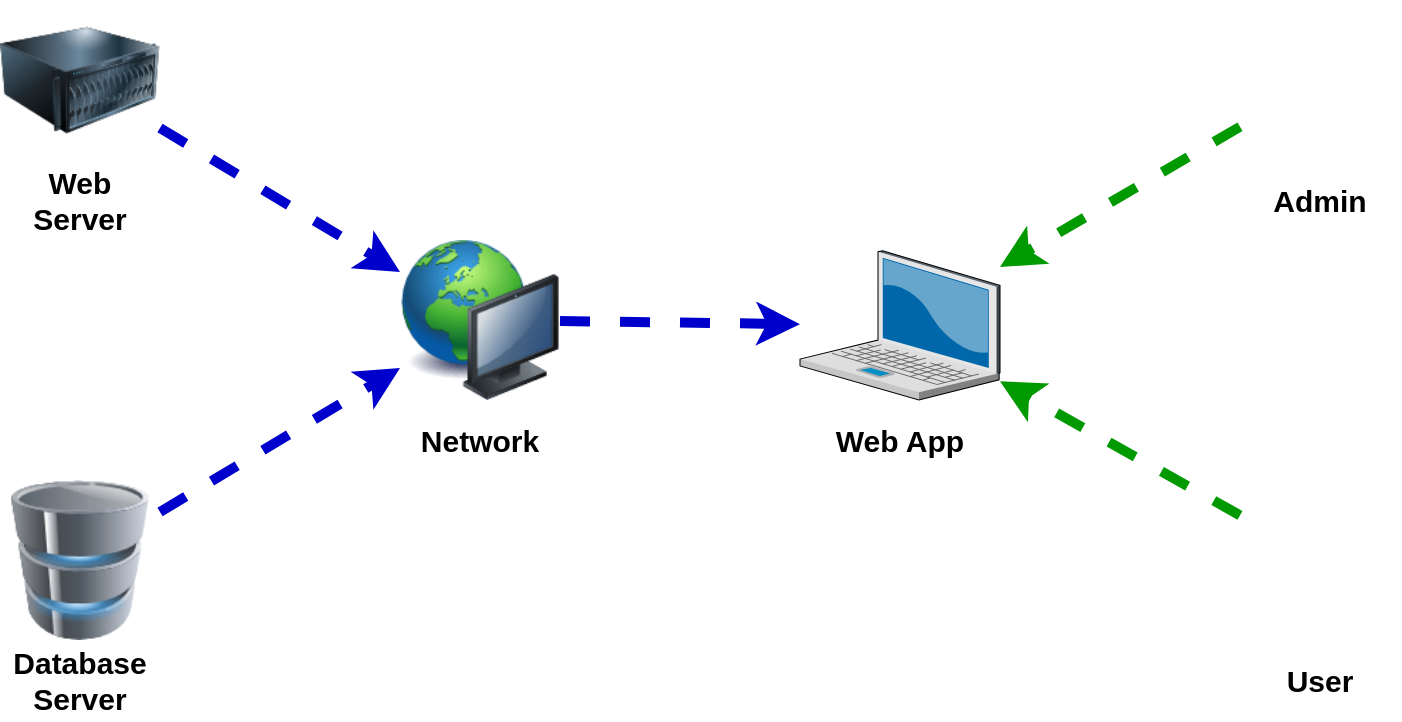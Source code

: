 <mxfile version="22.1.17" type="device">
  <diagram name="Page-1" id="Dw2hAZwYWTYQMUzMWkd8">
    <mxGraphModel dx="1195" dy="1772" grid="1" gridSize="10" guides="1" tooltips="1" connect="1" arrows="1" fold="1" page="1" pageScale="1" pageWidth="850" pageHeight="1100" math="0" shadow="0">
      <root>
        <mxCell id="0" />
        <mxCell id="1" parent="0" />
        <mxCell id="qYs5X8N02x8vPIV47UVa-1" value="" style="image;html=1;image=img/lib/clip_art/computers/Server_128x128.png" vertex="1" parent="1">
          <mxGeometry x="40" y="-1040" width="80" height="80" as="geometry" />
        </mxCell>
        <mxCell id="qYs5X8N02x8vPIV47UVa-2" value="" style="image;html=1;image=img/lib/clip_art/computers/Database_128x128.png" vertex="1" parent="1">
          <mxGeometry x="40" y="-800" width="80" height="80" as="geometry" />
        </mxCell>
        <mxCell id="qYs5X8N02x8vPIV47UVa-3" value="" style="verticalLabelPosition=bottom;sketch=0;aspect=fixed;html=1;verticalAlign=top;strokeColor=none;align=center;outlineConnect=0;shape=mxgraph.citrix.laptop_2;" vertex="1" parent="1">
          <mxGeometry x="440" y="-914.57" width="100" height="74.57" as="geometry" />
        </mxCell>
        <mxCell id="qYs5X8N02x8vPIV47UVa-4" value="" style="shape=image;html=1;verticalAlign=top;verticalLabelPosition=bottom;labelBackgroundColor=#ffffff;imageAspect=0;aspect=fixed;image=https://cdn1.iconfinder.com/data/icons/user-pictures/100/male3-128.png" vertex="1" parent="1">
          <mxGeometry x="660" y="-800" width="80" height="80" as="geometry" />
        </mxCell>
        <mxCell id="qYs5X8N02x8vPIV47UVa-5" value="" style="shape=image;html=1;verticalAlign=top;verticalLabelPosition=bottom;labelBackgroundColor=#ffffff;imageAspect=0;aspect=fixed;image=https://cdn1.iconfinder.com/data/icons/user-pictures/101/malecostume-128.png" vertex="1" parent="1">
          <mxGeometry x="660" y="-1040" width="80" height="80" as="geometry" />
        </mxCell>
        <mxCell id="qYs5X8N02x8vPIV47UVa-6" value="Web Server" style="text;html=1;strokeColor=none;fillColor=none;align=center;verticalAlign=middle;whiteSpace=wrap;rounded=0;fontSize=15;fontStyle=1" vertex="1" parent="1">
          <mxGeometry x="40" y="-960" width="80" height="40" as="geometry" />
        </mxCell>
        <mxCell id="qYs5X8N02x8vPIV47UVa-7" value="Database&lt;br&gt;Server" style="text;html=1;strokeColor=none;fillColor=none;align=center;verticalAlign=middle;whiteSpace=wrap;rounded=0;fontSize=15;fontStyle=1" vertex="1" parent="1">
          <mxGeometry x="40" y="-720" width="80" height="40" as="geometry" />
        </mxCell>
        <mxCell id="qYs5X8N02x8vPIV47UVa-8" value="User" style="text;html=1;strokeColor=none;fillColor=none;align=center;verticalAlign=middle;whiteSpace=wrap;rounded=0;fontSize=15;fontStyle=1" vertex="1" parent="1">
          <mxGeometry x="660" y="-720" width="80" height="40" as="geometry" />
        </mxCell>
        <mxCell id="qYs5X8N02x8vPIV47UVa-9" value="Admin" style="text;html=1;strokeColor=none;fillColor=none;align=center;verticalAlign=middle;whiteSpace=wrap;rounded=0;fontSize=15;fontStyle=1" vertex="1" parent="1">
          <mxGeometry x="660" y="-960" width="80" height="40" as="geometry" />
        </mxCell>
        <mxCell id="qYs5X8N02x8vPIV47UVa-10" value="Web App" style="text;html=1;strokeColor=none;fillColor=none;align=center;verticalAlign=middle;whiteSpace=wrap;rounded=0;fontSize=15;fontStyle=1" vertex="1" parent="1">
          <mxGeometry x="440" y="-840" width="100" height="40" as="geometry" />
        </mxCell>
        <mxCell id="qYs5X8N02x8vPIV47UVa-11" value="" style="image;html=1;image=img/lib/clip_art/computers/Network_128x128.png" vertex="1" parent="1">
          <mxGeometry x="240" y="-920.0" width="80" height="80" as="geometry" />
        </mxCell>
        <mxCell id="qYs5X8N02x8vPIV47UVa-12" value="Network" style="text;html=1;strokeColor=none;fillColor=none;align=center;verticalAlign=middle;whiteSpace=wrap;rounded=0;fontSize=15;fontStyle=1" vertex="1" parent="1">
          <mxGeometry x="240" y="-840.0" width="80" height="40" as="geometry" />
        </mxCell>
        <mxCell id="qYs5X8N02x8vPIV47UVa-13" value="" style="endArrow=classic;html=1;rounded=0;strokeWidth=5;dashed=1;strokeColor=#0000CC;" edge="1" parent="1" source="qYs5X8N02x8vPIV47UVa-2" target="qYs5X8N02x8vPIV47UVa-11">
          <mxGeometry width="50" height="50" relative="1" as="geometry">
            <mxPoint x="425" y="-980" as="sourcePoint" />
            <mxPoint x="475" y="-1030" as="targetPoint" />
          </mxGeometry>
        </mxCell>
        <mxCell id="qYs5X8N02x8vPIV47UVa-14" value="" style="endArrow=classic;html=1;rounded=0;strokeWidth=5;dashed=1;strokeColor=#009900;" edge="1" parent="1" source="qYs5X8N02x8vPIV47UVa-4" target="qYs5X8N02x8vPIV47UVa-3">
          <mxGeometry width="50" height="50" relative="1" as="geometry">
            <mxPoint x="550" y="-970" as="sourcePoint" />
            <mxPoint x="485" y="-1020" as="targetPoint" />
          </mxGeometry>
        </mxCell>
        <mxCell id="qYs5X8N02x8vPIV47UVa-15" value="" style="endArrow=classic;html=1;rounded=0;strokeWidth=5;dashed=1;strokeColor=#009900;" edge="1" parent="1" source="qYs5X8N02x8vPIV47UVa-5" target="qYs5X8N02x8vPIV47UVa-3">
          <mxGeometry width="50" height="50" relative="1" as="geometry">
            <mxPoint x="560" y="-960" as="sourcePoint" />
            <mxPoint x="495" y="-1010" as="targetPoint" />
          </mxGeometry>
        </mxCell>
        <mxCell id="qYs5X8N02x8vPIV47UVa-16" value="" style="endArrow=classic;html=1;rounded=0;strokeWidth=5;dashed=1;strokeColor=#0000CC;" edge="1" parent="1" source="qYs5X8N02x8vPIV47UVa-11" target="qYs5X8N02x8vPIV47UVa-3">
          <mxGeometry width="50" height="50" relative="1" as="geometry">
            <mxPoint x="435" y="-970" as="sourcePoint" />
            <mxPoint x="485" y="-1020" as="targetPoint" />
          </mxGeometry>
        </mxCell>
        <mxCell id="qYs5X8N02x8vPIV47UVa-17" value="" style="endArrow=classic;html=1;rounded=0;strokeWidth=5;dashed=1;strokeColor=#0000CC;" edge="1" parent="1" source="qYs5X8N02x8vPIV47UVa-1" target="qYs5X8N02x8vPIV47UVa-11">
          <mxGeometry width="50" height="50" relative="1" as="geometry">
            <mxPoint x="445" y="-960" as="sourcePoint" />
            <mxPoint x="495" y="-1010" as="targetPoint" />
          </mxGeometry>
        </mxCell>
      </root>
    </mxGraphModel>
  </diagram>
</mxfile>

